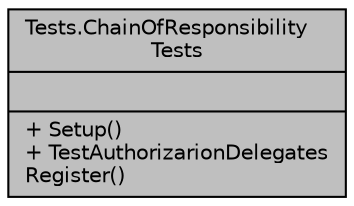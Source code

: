 digraph "Tests.ChainOfResponsibilityTests"
{
 // INTERACTIVE_SVG=YES
 // LATEX_PDF_SIZE
  edge [fontname="Helvetica",fontsize="10",labelfontname="Helvetica",labelfontsize="10"];
  node [fontname="Helvetica",fontsize="10",shape=record];
  Node1 [label="{Tests.ChainOfResponsibility\lTests\n||+ Setup()\l+ TestAuthorizarionDelegates\lRegister()\l}",height=0.2,width=0.4,color="black", fillcolor="grey75", style="filled", fontcolor="black",tooltip=" "];
}
